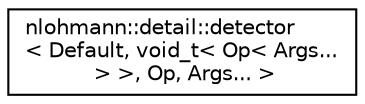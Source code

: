 digraph "Graphical Class Hierarchy"
{
  edge [fontname="Helvetica",fontsize="10",labelfontname="Helvetica",labelfontsize="10"];
  node [fontname="Helvetica",fontsize="10",shape=record];
  rankdir="LR";
  Node0 [label="nlohmann::detail::detector\l\< Default, void_t\< Op\< Args...\l \> \>, Op, Args... \>",height=0.2,width=0.4,color="black", fillcolor="white", style="filled",URL="$structnlohmann_1_1detail_1_1detector_3_01Default_00_01void__t_3_01Op_3_01Args_8_8_8_01_4_01_4_00_01Op_00_01Args_8_8_8_01_4.html"];
}
